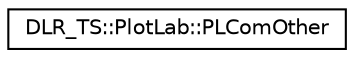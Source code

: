 digraph "Graphical Class Hierarchy"
{
 // LATEX_PDF_SIZE
  edge [fontname="Helvetica",fontsize="10",labelfontname="Helvetica",labelfontsize="10"];
  node [fontname="Helvetica",fontsize="10",shape=record];
  rankdir="LR";
  Node0 [label="DLR_TS::PlotLab::PLComOther",height=0.2,width=0.4,color="black", fillcolor="white", style="filled",URL="$structDLR__TS_1_1PlotLab_1_1PLComOther.html",tooltip=" "];
}
